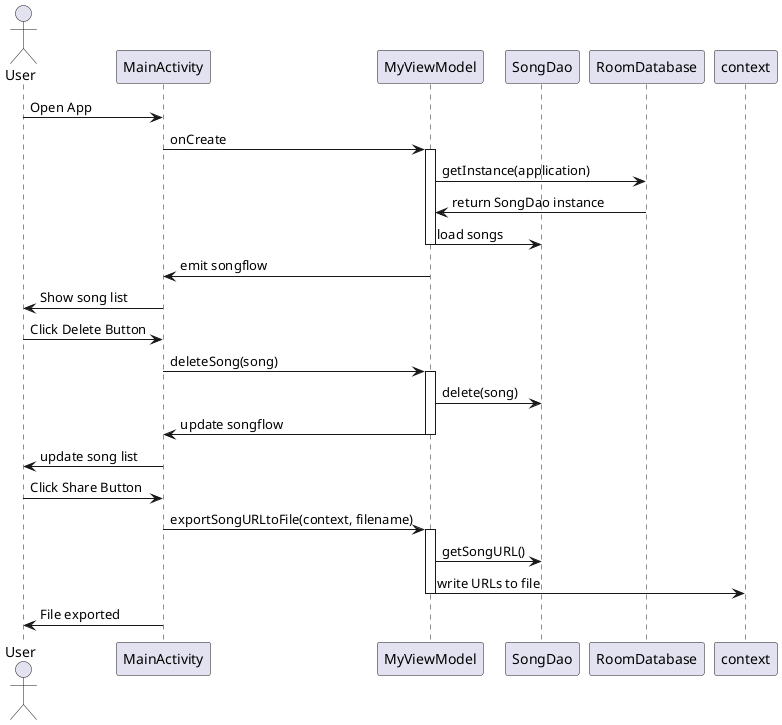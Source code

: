 @startuml process
actor User
participant MainActivity
participant MyViewModel
participant SongDao
participant RoomDatabase

User -> MainActivity: Open App
MainActivity -> MyViewModel: onCreate
activate MyViewModel
MyViewModel -> RoomDatabase: getInstance(application)
RoomDatabase -> MyViewModel: return SongDao instance
MyViewModel -> SongDao: load songs
deactivate MyViewModel

MyViewModel -> MainActivity: emit songflow
MainActivity -> User: Show song list

User -> MainActivity: Click Delete Button
MainActivity -> MyViewModel: deleteSong(song)
activate MyViewModel
MyViewModel -> SongDao: delete(song)
MyViewModel -> MainActivity: update songflow
deactivate MyViewModel
MainActivity -> User: update song list

User -> MainActivity: Click Share Button
MainActivity -> MyViewModel: exportSongURLtoFile(context, filename)
activate MyViewModel
MyViewModel -> SongDao: getSongURL()
MyViewModel -> context: write URLs to file
deactivate MyViewModel
MainActivity -> User: File exported

@enduml
